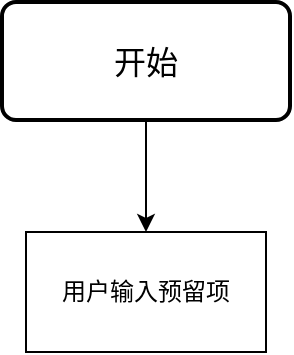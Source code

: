 <mxfile version="21.3.4" type="github">
  <diagram name="第 1 页" id="TUe0MpKkViwjhuMiSQQj">
    <mxGraphModel dx="1205" dy="674" grid="0" gridSize="10" guides="1" tooltips="1" connect="1" arrows="1" fold="1" page="1" pageScale="1" pageWidth="827" pageHeight="1169" math="0" shadow="0">
      <root>
        <mxCell id="0" />
        <mxCell id="1" parent="0" />
        <mxCell id="VBoI8yT1WOJlK46SDrhh-1" value="&lt;font style=&quot;font-size: 16px;&quot;&gt;开始&lt;/font&gt;" style="rounded=1;whiteSpace=wrap;html=1;absoluteArcSize=1;arcSize=14;strokeWidth=2;" vertex="1" parent="1">
          <mxGeometry x="293" y="92" width="144" height="59" as="geometry" />
        </mxCell>
        <mxCell id="VBoI8yT1WOJlK46SDrhh-2" value="用户输入预留项" style="rounded=0;whiteSpace=wrap;html=1;" vertex="1" parent="1">
          <mxGeometry x="305" y="207" width="120" height="60" as="geometry" />
        </mxCell>
        <mxCell id="VBoI8yT1WOJlK46SDrhh-3" value="" style="endArrow=classic;html=1;rounded=0;exitX=0.5;exitY=1;exitDx=0;exitDy=0;entryX=0.5;entryY=0;entryDx=0;entryDy=0;" edge="1" parent="1" source="VBoI8yT1WOJlK46SDrhh-1" target="VBoI8yT1WOJlK46SDrhh-2">
          <mxGeometry width="50" height="50" relative="1" as="geometry">
            <mxPoint x="387" y="370" as="sourcePoint" />
            <mxPoint x="437" y="320" as="targetPoint" />
          </mxGeometry>
        </mxCell>
      </root>
    </mxGraphModel>
  </diagram>
</mxfile>
